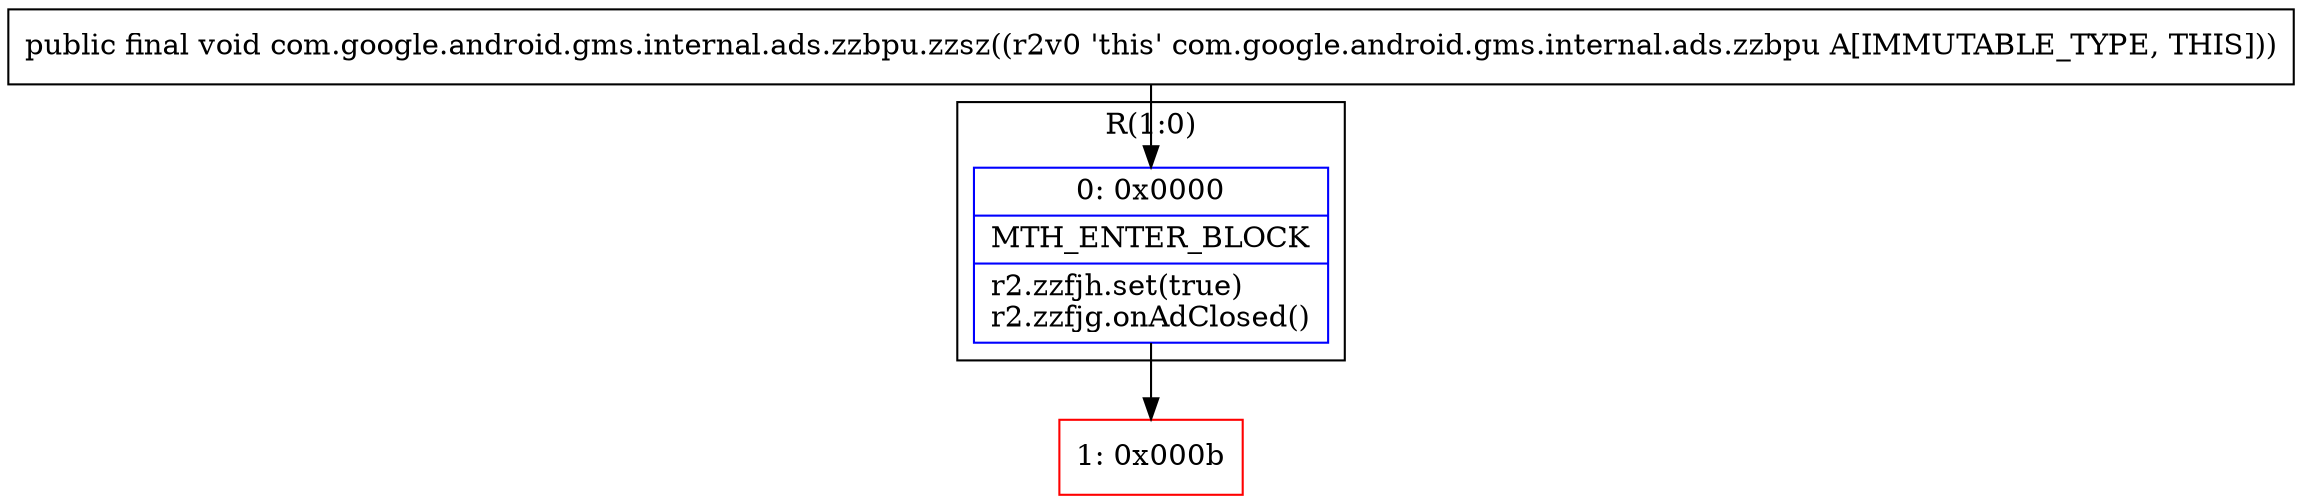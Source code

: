 digraph "CFG forcom.google.android.gms.internal.ads.zzbpu.zzsz()V" {
subgraph cluster_Region_138284491 {
label = "R(1:0)";
node [shape=record,color=blue];
Node_0 [shape=record,label="{0\:\ 0x0000|MTH_ENTER_BLOCK\l|r2.zzfjh.set(true)\lr2.zzfjg.onAdClosed()\l}"];
}
Node_1 [shape=record,color=red,label="{1\:\ 0x000b}"];
MethodNode[shape=record,label="{public final void com.google.android.gms.internal.ads.zzbpu.zzsz((r2v0 'this' com.google.android.gms.internal.ads.zzbpu A[IMMUTABLE_TYPE, THIS])) }"];
MethodNode -> Node_0;
Node_0 -> Node_1;
}

